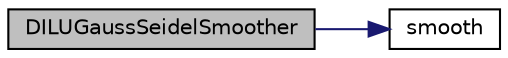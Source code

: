 digraph "DILUGaussSeidelSmoother"
{
  bgcolor="transparent";
  edge [fontname="Helvetica",fontsize="10",labelfontname="Helvetica",labelfontsize="10"];
  node [fontname="Helvetica",fontsize="10",shape=record];
  rankdir="LR";
  Node0 [label="DILUGaussSeidelSmoother",height=0.2,width=0.4,color="black", fillcolor="grey75", style="filled", fontcolor="black"];
  Node0 -> Node1 [color="midnightblue",fontsize="10",style="solid",fontname="Helvetica"];
  Node1 [label="smooth",height=0.2,width=0.4,color="black",URL="$a27981.html#a266ffb9affd39dae9be01d0b9c5e4381",tooltip="Smooth the solution for a given number of sweeps. "];
}
